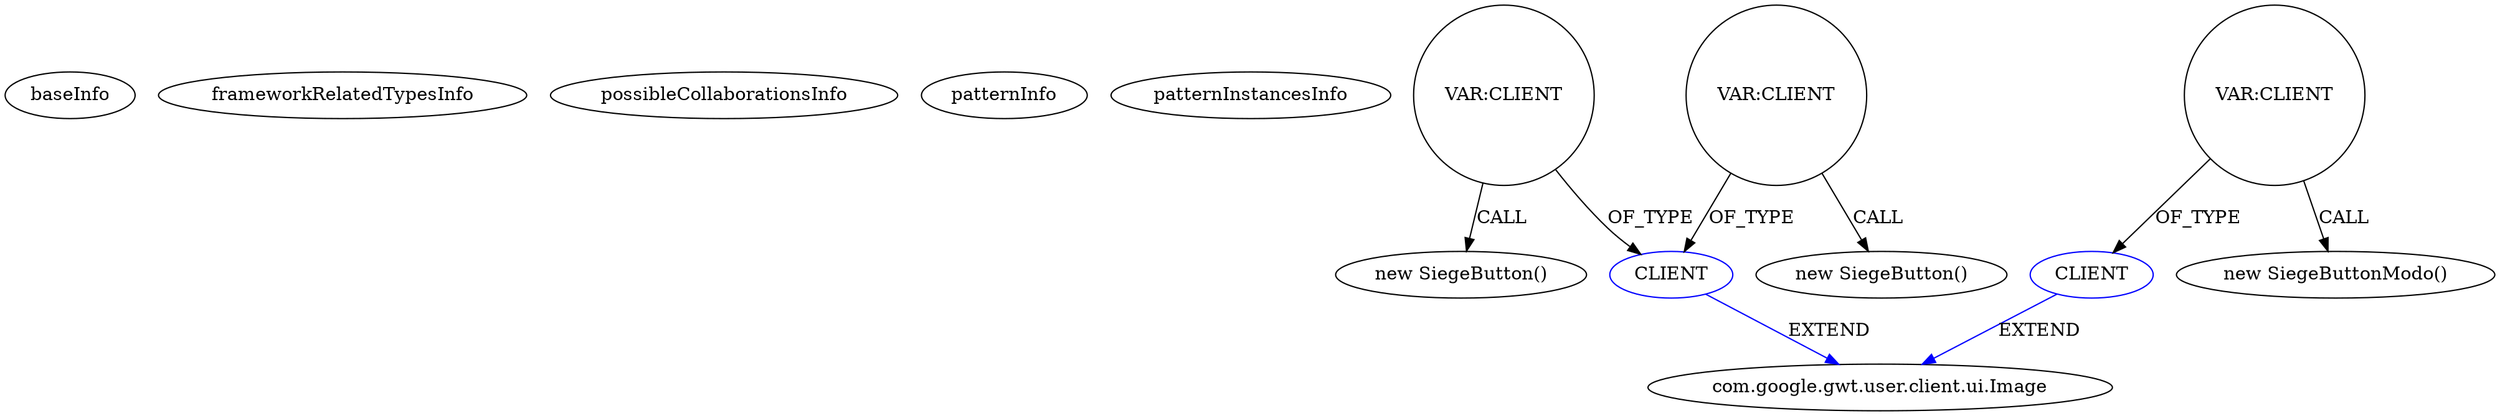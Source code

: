 digraph {
baseInfo[graphId=1444,category="pattern",isAnonymous=false,possibleRelation=false]
frameworkRelatedTypesInfo[]
possibleCollaborationsInfo[]
patternInfo[frequency=2.0,patternRootClient=null]
patternInstancesInfo[0="MainMain-ChatCafeine~/MainMain-ChatCafeine/ChatCafeine-master/ChatCafeine/src/sources/client/vue/coffeeRoom/VueSalle.java~void refresh()~240",1="MainMain-ChatCafeine~/MainMain-ChatCafeine/ChatCafeine-master/ChatCafeine/src/sources/client/vue/coffeeRoom/VueSalle.java~VueSalle~237"]
28[label="new SiegeButton()",vertexType="CONSTRUCTOR_CALL",isFrameworkType=false]
29[label="VAR:CLIENT",vertexType="VARIABLE_EXPRESION",isFrameworkType=false,shape=circle]
30[label="CLIENT",vertexType="REFERENCE_CLIENT_CLASS_DECLARATION",isFrameworkType=false,color=blue]
41[label="VAR:CLIENT",vertexType="VARIABLE_EXPRESION",isFrameworkType=false,shape=circle]
31[label="com.google.gwt.user.client.ui.Image",vertexType="FRAMEWORK_CLASS_TYPE",isFrameworkType=false]
40[label="new SiegeButton()",vertexType="CONSTRUCTOR_CALL",isFrameworkType=false]
36[label="CLIENT",vertexType="REFERENCE_CLIENT_CLASS_DECLARATION",isFrameworkType=false,color=blue]
35[label="VAR:CLIENT",vertexType="VARIABLE_EXPRESION",isFrameworkType=false,shape=circle]
34[label="new SiegeButtonModo()",vertexType="CONSTRUCTOR_CALL",isFrameworkType=false]
29->30[label="OF_TYPE"]
30->31[label="EXTEND",color=blue]
36->31[label="EXTEND",color=blue]
35->34[label="CALL"]
41->30[label="OF_TYPE"]
41->40[label="CALL"]
35->36[label="OF_TYPE"]
29->28[label="CALL"]
}
